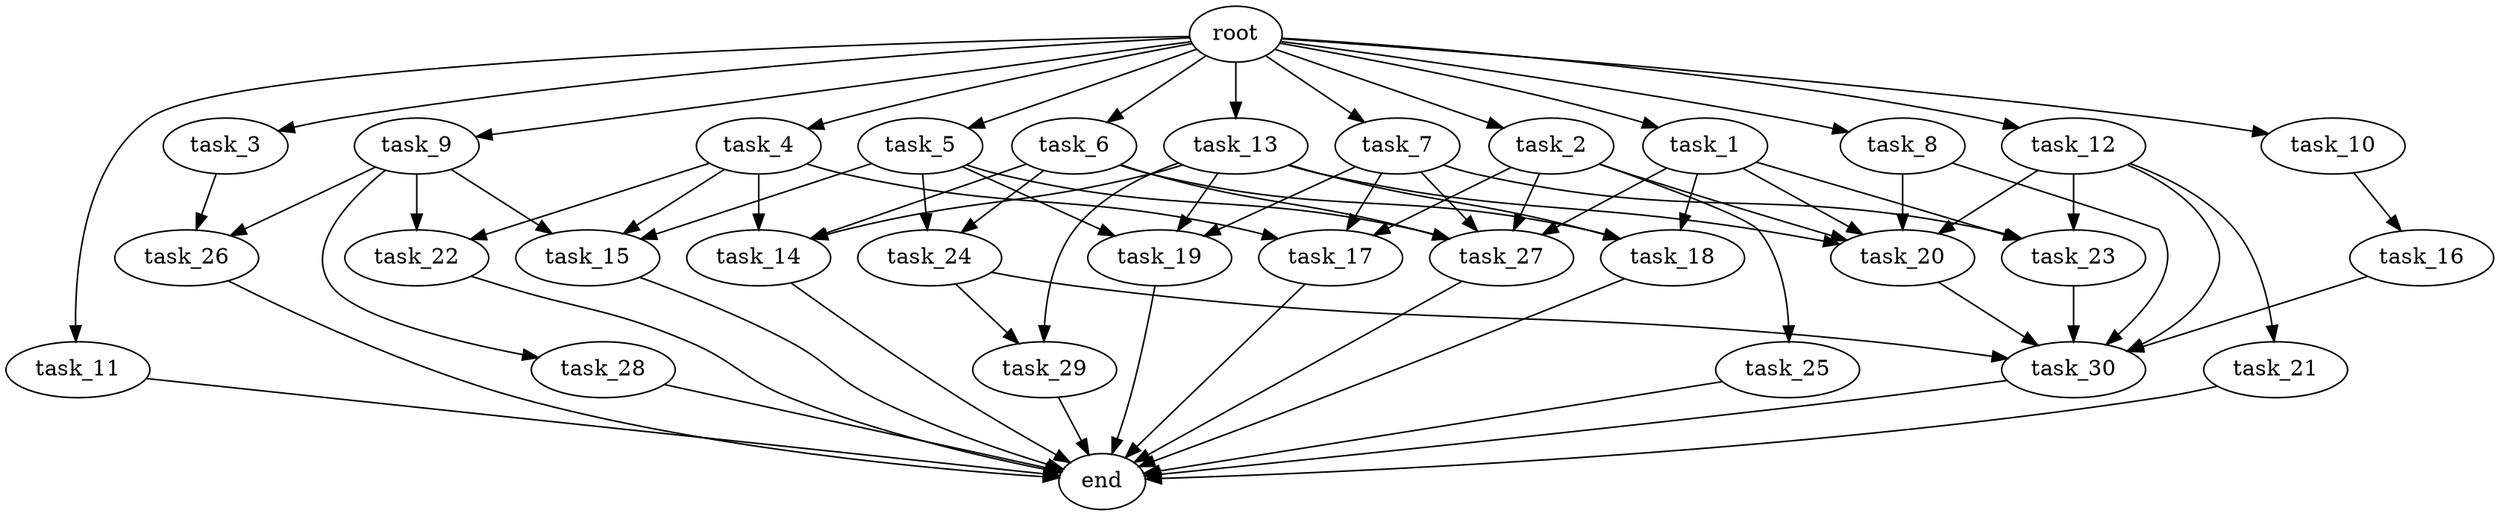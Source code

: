 digraph G {
  root [size="0.000000e+00"];
  task_1 [size="3.133626e+10"];
  task_2 [size="9.018136e+10"];
  task_3 [size="2.030868e+10"];
  task_4 [size="1.506879e+10"];
  task_5 [size="2.130906e+10"];
  task_6 [size="8.406944e+10"];
  task_7 [size="3.630038e+10"];
  task_8 [size="9.092547e+10"];
  task_9 [size="5.834902e+10"];
  task_10 [size="8.282717e+10"];
  task_11 [size="4.751398e+10"];
  task_12 [size="7.036329e+10"];
  task_13 [size="2.898121e+10"];
  task_14 [size="1.015893e+10"];
  task_15 [size="5.619314e+10"];
  task_16 [size="9.008270e+10"];
  task_17 [size="1.521017e+10"];
  task_18 [size="4.152444e+10"];
  task_19 [size="5.323519e+10"];
  task_20 [size="6.183271e+10"];
  task_21 [size="1.583646e+10"];
  task_22 [size="5.523660e+10"];
  task_23 [size="4.696207e+10"];
  task_24 [size="9.833047e+10"];
  task_25 [size="6.899947e+10"];
  task_26 [size="9.036612e+10"];
  task_27 [size="9.761271e+10"];
  task_28 [size="6.639027e+10"];
  task_29 [size="1.467316e+10"];
  task_30 [size="4.449594e+10"];
  end [size="0.000000e+00"];

  root -> task_1 [size="1.000000e-12"];
  root -> task_2 [size="1.000000e-12"];
  root -> task_3 [size="1.000000e-12"];
  root -> task_4 [size="1.000000e-12"];
  root -> task_5 [size="1.000000e-12"];
  root -> task_6 [size="1.000000e-12"];
  root -> task_7 [size="1.000000e-12"];
  root -> task_8 [size="1.000000e-12"];
  root -> task_9 [size="1.000000e-12"];
  root -> task_10 [size="1.000000e-12"];
  root -> task_11 [size="1.000000e-12"];
  root -> task_12 [size="1.000000e-12"];
  root -> task_13 [size="1.000000e-12"];
  task_1 -> task_18 [size="1.384148e+08"];
  task_1 -> task_20 [size="1.236654e+08"];
  task_1 -> task_23 [size="1.565402e+08"];
  task_1 -> task_27 [size="1.952254e+08"];
  task_2 -> task_17 [size="5.070056e+07"];
  task_2 -> task_20 [size="1.236654e+08"];
  task_2 -> task_25 [size="6.899947e+08"];
  task_2 -> task_27 [size="1.952254e+08"];
  task_3 -> task_26 [size="4.518306e+08"];
  task_4 -> task_14 [size="3.386311e+07"];
  task_4 -> task_15 [size="1.873105e+08"];
  task_4 -> task_17 [size="5.070056e+07"];
  task_4 -> task_22 [size="2.761830e+08"];
  task_5 -> task_15 [size="1.873105e+08"];
  task_5 -> task_19 [size="1.774506e+08"];
  task_5 -> task_24 [size="4.916523e+08"];
  task_5 -> task_27 [size="1.952254e+08"];
  task_6 -> task_14 [size="3.386311e+07"];
  task_6 -> task_18 [size="1.384148e+08"];
  task_6 -> task_24 [size="4.916523e+08"];
  task_6 -> task_27 [size="1.952254e+08"];
  task_7 -> task_17 [size="5.070056e+07"];
  task_7 -> task_19 [size="1.774506e+08"];
  task_7 -> task_23 [size="1.565402e+08"];
  task_7 -> task_27 [size="1.952254e+08"];
  task_8 -> task_20 [size="1.236654e+08"];
  task_8 -> task_30 [size="7.415990e+07"];
  task_9 -> task_15 [size="1.873105e+08"];
  task_9 -> task_22 [size="2.761830e+08"];
  task_9 -> task_26 [size="4.518306e+08"];
  task_9 -> task_28 [size="6.639027e+08"];
  task_10 -> task_16 [size="9.008270e+08"];
  task_11 -> end [size="1.000000e-12"];
  task_12 -> task_20 [size="1.236654e+08"];
  task_12 -> task_21 [size="1.583646e+08"];
  task_12 -> task_23 [size="1.565402e+08"];
  task_12 -> task_30 [size="7.415990e+07"];
  task_13 -> task_14 [size="3.386311e+07"];
  task_13 -> task_18 [size="1.384148e+08"];
  task_13 -> task_19 [size="1.774506e+08"];
  task_13 -> task_20 [size="1.236654e+08"];
  task_13 -> task_29 [size="7.336581e+07"];
  task_14 -> end [size="1.000000e-12"];
  task_15 -> end [size="1.000000e-12"];
  task_16 -> task_30 [size="7.415990e+07"];
  task_17 -> end [size="1.000000e-12"];
  task_18 -> end [size="1.000000e-12"];
  task_19 -> end [size="1.000000e-12"];
  task_20 -> task_30 [size="7.415990e+07"];
  task_21 -> end [size="1.000000e-12"];
  task_22 -> end [size="1.000000e-12"];
  task_23 -> task_30 [size="7.415990e+07"];
  task_24 -> task_29 [size="7.336581e+07"];
  task_24 -> task_30 [size="7.415990e+07"];
  task_25 -> end [size="1.000000e-12"];
  task_26 -> end [size="1.000000e-12"];
  task_27 -> end [size="1.000000e-12"];
  task_28 -> end [size="1.000000e-12"];
  task_29 -> end [size="1.000000e-12"];
  task_30 -> end [size="1.000000e-12"];
}
